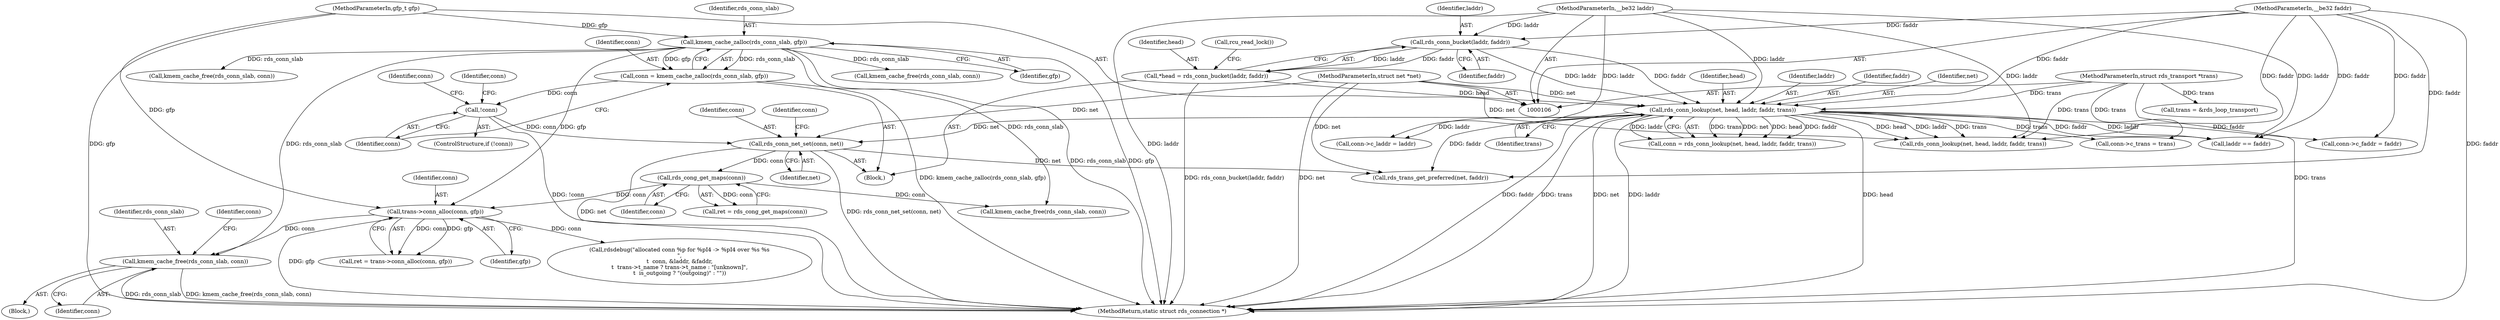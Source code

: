 digraph "0_linux_8c7188b23474cca017b3ef354c4a58456f68303a@API" {
"1000282" [label="(Call,kmem_cache_free(rds_conn_slab, conn))"];
"1000172" [label="(Call,kmem_cache_zalloc(rds_conn_slab, gfp))"];
"1000111" [label="(MethodParameterIn,gfp_t gfp)"];
"1000276" [label="(Call,trans->conn_alloc(conn, gfp))"];
"1000230" [label="(Call,rds_cong_get_maps(conn))"];
"1000210" [label="(Call,rds_conn_net_set(conn, net))"];
"1000176" [label="(Call,!conn)"];
"1000170" [label="(Call,conn = kmem_cache_zalloc(rds_conn_slab, gfp))"];
"1000131" [label="(Call,rds_conn_lookup(net, head, laddr, faddr, trans))"];
"1000107" [label="(MethodParameterIn,struct net *net)"];
"1000120" [label="(Call,*head = rds_conn_bucket(laddr, faddr))"];
"1000122" [label="(Call,rds_conn_bucket(laddr, faddr))"];
"1000108" [label="(MethodParameterIn,__be32 laddr)"];
"1000109" [label="(MethodParameterIn,__be32 faddr)"];
"1000110" [label="(MethodParameterIn,struct rds_transport *trans)"];
"1000128" [label="(Call,rcu_read_lock())"];
"1000278" [label="(Identifier,gfp)"];
"1000175" [label="(ControlStructure,if (!conn))"];
"1000230" [label="(Call,rds_cong_get_maps(conn))"];
"1000109" [label="(MethodParameterIn,__be32 faddr)"];
"1000177" [label="(Identifier,conn)"];
"1000136" [label="(Identifier,trans)"];
"1000110" [label="(MethodParameterIn,struct rds_transport *trans)"];
"1000245" [label="(Call,rds_trans_get_preferred(net, faddr))"];
"1000171" [label="(Identifier,conn)"];
"1000113" [label="(Block,)"];
"1000111" [label="(MethodParameterIn,gfp_t gfp)"];
"1000135" [label="(Identifier,faddr)"];
"1000420" [label="(Call,kmem_cache_free(rds_conn_slab, conn))"];
"1000121" [label="(Identifier,head)"];
"1000173" [label="(Identifier,rds_conn_slab)"];
"1000172" [label="(Call,kmem_cache_zalloc(rds_conn_slab, gfp))"];
"1000123" [label="(Identifier,laddr)"];
"1000283" [label="(Identifier,rds_conn_slab)"];
"1000122" [label="(Call,rds_conn_bucket(laddr, faddr))"];
"1000445" [label="(MethodReturn,static struct rds_connection *)"];
"1000281" [label="(Block,)"];
"1000348" [label="(Call,rdsdebug(\"allocated conn %p for %pI4 -> %pI4 over %s %s\n\",\n\t  conn, &laddr, &faddr,\n\t  trans->t_name ? trans->t_name : \"[unknown]\",\n\t  is_outgoing ? \"(outgoing)\" : \"\"))"];
"1000120" [label="(Call,*head = rds_conn_bucket(laddr, faddr))"];
"1000269" [label="(Call,conn->c_trans = trans)"];
"1000228" [label="(Call,ret = rds_cong_get_maps(conn))"];
"1000265" [label="(Call,trans = &rds_loop_transport)"];
"1000210" [label="(Call,rds_conn_net_set(conn, net))"];
"1000131" [label="(Call,rds_conn_lookup(net, head, laddr, faddr, trans))"];
"1000190" [label="(Call,conn->c_laddr = laddr)"];
"1000407" [label="(Call,rds_conn_lookup(net, head, laddr, faddr, trans))"];
"1000276" [label="(Call,trans->conn_alloc(conn, gfp))"];
"1000212" [label="(Identifier,net)"];
"1000176" [label="(Call,!conn)"];
"1000174" [label="(Identifier,gfp)"];
"1000129" [label="(Call,conn = rds_conn_lookup(net, head, laddr, faddr, trans))"];
"1000152" [label="(Call,laddr == faddr)"];
"1000211" [label="(Identifier,conn)"];
"1000235" [label="(Call,kmem_cache_free(rds_conn_slab, conn))"];
"1000284" [label="(Identifier,conn)"];
"1000231" [label="(Identifier,conn)"];
"1000170" [label="(Call,conn = kmem_cache_zalloc(rds_conn_slab, gfp))"];
"1000195" [label="(Call,conn->c_faddr = faddr)"];
"1000277" [label="(Identifier,conn)"];
"1000107" [label="(MethodParameterIn,struct net *net)"];
"1000383" [label="(Call,kmem_cache_free(rds_conn_slab, conn))"];
"1000188" [label="(Identifier,conn)"];
"1000180" [label="(Identifier,conn)"];
"1000286" [label="(Identifier,conn)"];
"1000132" [label="(Identifier,net)"];
"1000124" [label="(Identifier,faddr)"];
"1000133" [label="(Identifier,head)"];
"1000108" [label="(MethodParameterIn,__be32 laddr)"];
"1000134" [label="(Identifier,laddr)"];
"1000274" [label="(Call,ret = trans->conn_alloc(conn, gfp))"];
"1000216" [label="(Identifier,conn)"];
"1000282" [label="(Call,kmem_cache_free(rds_conn_slab, conn))"];
"1000282" -> "1000281"  [label="AST: "];
"1000282" -> "1000284"  [label="CFG: "];
"1000283" -> "1000282"  [label="AST: "];
"1000284" -> "1000282"  [label="AST: "];
"1000286" -> "1000282"  [label="CFG: "];
"1000282" -> "1000445"  [label="DDG: kmem_cache_free(rds_conn_slab, conn)"];
"1000282" -> "1000445"  [label="DDG: rds_conn_slab"];
"1000172" -> "1000282"  [label="DDG: rds_conn_slab"];
"1000276" -> "1000282"  [label="DDG: conn"];
"1000172" -> "1000170"  [label="AST: "];
"1000172" -> "1000174"  [label="CFG: "];
"1000173" -> "1000172"  [label="AST: "];
"1000174" -> "1000172"  [label="AST: "];
"1000170" -> "1000172"  [label="CFG: "];
"1000172" -> "1000445"  [label="DDG: rds_conn_slab"];
"1000172" -> "1000445"  [label="DDG: gfp"];
"1000172" -> "1000170"  [label="DDG: rds_conn_slab"];
"1000172" -> "1000170"  [label="DDG: gfp"];
"1000111" -> "1000172"  [label="DDG: gfp"];
"1000172" -> "1000235"  [label="DDG: rds_conn_slab"];
"1000172" -> "1000276"  [label="DDG: gfp"];
"1000172" -> "1000383"  [label="DDG: rds_conn_slab"];
"1000172" -> "1000420"  [label="DDG: rds_conn_slab"];
"1000111" -> "1000106"  [label="AST: "];
"1000111" -> "1000445"  [label="DDG: gfp"];
"1000111" -> "1000276"  [label="DDG: gfp"];
"1000276" -> "1000274"  [label="AST: "];
"1000276" -> "1000278"  [label="CFG: "];
"1000277" -> "1000276"  [label="AST: "];
"1000278" -> "1000276"  [label="AST: "];
"1000274" -> "1000276"  [label="CFG: "];
"1000276" -> "1000445"  [label="DDG: gfp"];
"1000276" -> "1000274"  [label="DDG: conn"];
"1000276" -> "1000274"  [label="DDG: gfp"];
"1000230" -> "1000276"  [label="DDG: conn"];
"1000276" -> "1000348"  [label="DDG: conn"];
"1000230" -> "1000228"  [label="AST: "];
"1000230" -> "1000231"  [label="CFG: "];
"1000231" -> "1000230"  [label="AST: "];
"1000228" -> "1000230"  [label="CFG: "];
"1000230" -> "1000228"  [label="DDG: conn"];
"1000210" -> "1000230"  [label="DDG: conn"];
"1000230" -> "1000235"  [label="DDG: conn"];
"1000210" -> "1000113"  [label="AST: "];
"1000210" -> "1000212"  [label="CFG: "];
"1000211" -> "1000210"  [label="AST: "];
"1000212" -> "1000210"  [label="AST: "];
"1000216" -> "1000210"  [label="CFG: "];
"1000210" -> "1000445"  [label="DDG: rds_conn_net_set(conn, net)"];
"1000210" -> "1000445"  [label="DDG: net"];
"1000176" -> "1000210"  [label="DDG: conn"];
"1000131" -> "1000210"  [label="DDG: net"];
"1000107" -> "1000210"  [label="DDG: net"];
"1000210" -> "1000245"  [label="DDG: net"];
"1000176" -> "1000175"  [label="AST: "];
"1000176" -> "1000177"  [label="CFG: "];
"1000177" -> "1000176"  [label="AST: "];
"1000180" -> "1000176"  [label="CFG: "];
"1000188" -> "1000176"  [label="CFG: "];
"1000176" -> "1000445"  [label="DDG: !conn"];
"1000170" -> "1000176"  [label="DDG: conn"];
"1000170" -> "1000113"  [label="AST: "];
"1000171" -> "1000170"  [label="AST: "];
"1000177" -> "1000170"  [label="CFG: "];
"1000170" -> "1000445"  [label="DDG: kmem_cache_zalloc(rds_conn_slab, gfp)"];
"1000131" -> "1000129"  [label="AST: "];
"1000131" -> "1000136"  [label="CFG: "];
"1000132" -> "1000131"  [label="AST: "];
"1000133" -> "1000131"  [label="AST: "];
"1000134" -> "1000131"  [label="AST: "];
"1000135" -> "1000131"  [label="AST: "];
"1000136" -> "1000131"  [label="AST: "];
"1000129" -> "1000131"  [label="CFG: "];
"1000131" -> "1000445"  [label="DDG: net"];
"1000131" -> "1000445"  [label="DDG: laddr"];
"1000131" -> "1000445"  [label="DDG: head"];
"1000131" -> "1000445"  [label="DDG: faddr"];
"1000131" -> "1000445"  [label="DDG: trans"];
"1000131" -> "1000129"  [label="DDG: trans"];
"1000131" -> "1000129"  [label="DDG: net"];
"1000131" -> "1000129"  [label="DDG: head"];
"1000131" -> "1000129"  [label="DDG: faddr"];
"1000131" -> "1000129"  [label="DDG: laddr"];
"1000107" -> "1000131"  [label="DDG: net"];
"1000120" -> "1000131"  [label="DDG: head"];
"1000122" -> "1000131"  [label="DDG: laddr"];
"1000122" -> "1000131"  [label="DDG: faddr"];
"1000108" -> "1000131"  [label="DDG: laddr"];
"1000109" -> "1000131"  [label="DDG: faddr"];
"1000110" -> "1000131"  [label="DDG: trans"];
"1000131" -> "1000152"  [label="DDG: laddr"];
"1000131" -> "1000152"  [label="DDG: faddr"];
"1000131" -> "1000190"  [label="DDG: laddr"];
"1000131" -> "1000195"  [label="DDG: faddr"];
"1000131" -> "1000245"  [label="DDG: faddr"];
"1000131" -> "1000269"  [label="DDG: trans"];
"1000131" -> "1000407"  [label="DDG: head"];
"1000131" -> "1000407"  [label="DDG: laddr"];
"1000131" -> "1000407"  [label="DDG: trans"];
"1000107" -> "1000106"  [label="AST: "];
"1000107" -> "1000445"  [label="DDG: net"];
"1000107" -> "1000245"  [label="DDG: net"];
"1000107" -> "1000407"  [label="DDG: net"];
"1000120" -> "1000113"  [label="AST: "];
"1000120" -> "1000122"  [label="CFG: "];
"1000121" -> "1000120"  [label="AST: "];
"1000122" -> "1000120"  [label="AST: "];
"1000128" -> "1000120"  [label="CFG: "];
"1000120" -> "1000445"  [label="DDG: rds_conn_bucket(laddr, faddr)"];
"1000122" -> "1000120"  [label="DDG: laddr"];
"1000122" -> "1000120"  [label="DDG: faddr"];
"1000122" -> "1000124"  [label="CFG: "];
"1000123" -> "1000122"  [label="AST: "];
"1000124" -> "1000122"  [label="AST: "];
"1000108" -> "1000122"  [label="DDG: laddr"];
"1000109" -> "1000122"  [label="DDG: faddr"];
"1000108" -> "1000106"  [label="AST: "];
"1000108" -> "1000445"  [label="DDG: laddr"];
"1000108" -> "1000152"  [label="DDG: laddr"];
"1000108" -> "1000190"  [label="DDG: laddr"];
"1000108" -> "1000407"  [label="DDG: laddr"];
"1000109" -> "1000106"  [label="AST: "];
"1000109" -> "1000445"  [label="DDG: faddr"];
"1000109" -> "1000152"  [label="DDG: faddr"];
"1000109" -> "1000195"  [label="DDG: faddr"];
"1000109" -> "1000245"  [label="DDG: faddr"];
"1000109" -> "1000407"  [label="DDG: faddr"];
"1000110" -> "1000106"  [label="AST: "];
"1000110" -> "1000445"  [label="DDG: trans"];
"1000110" -> "1000265"  [label="DDG: trans"];
"1000110" -> "1000269"  [label="DDG: trans"];
"1000110" -> "1000407"  [label="DDG: trans"];
}
